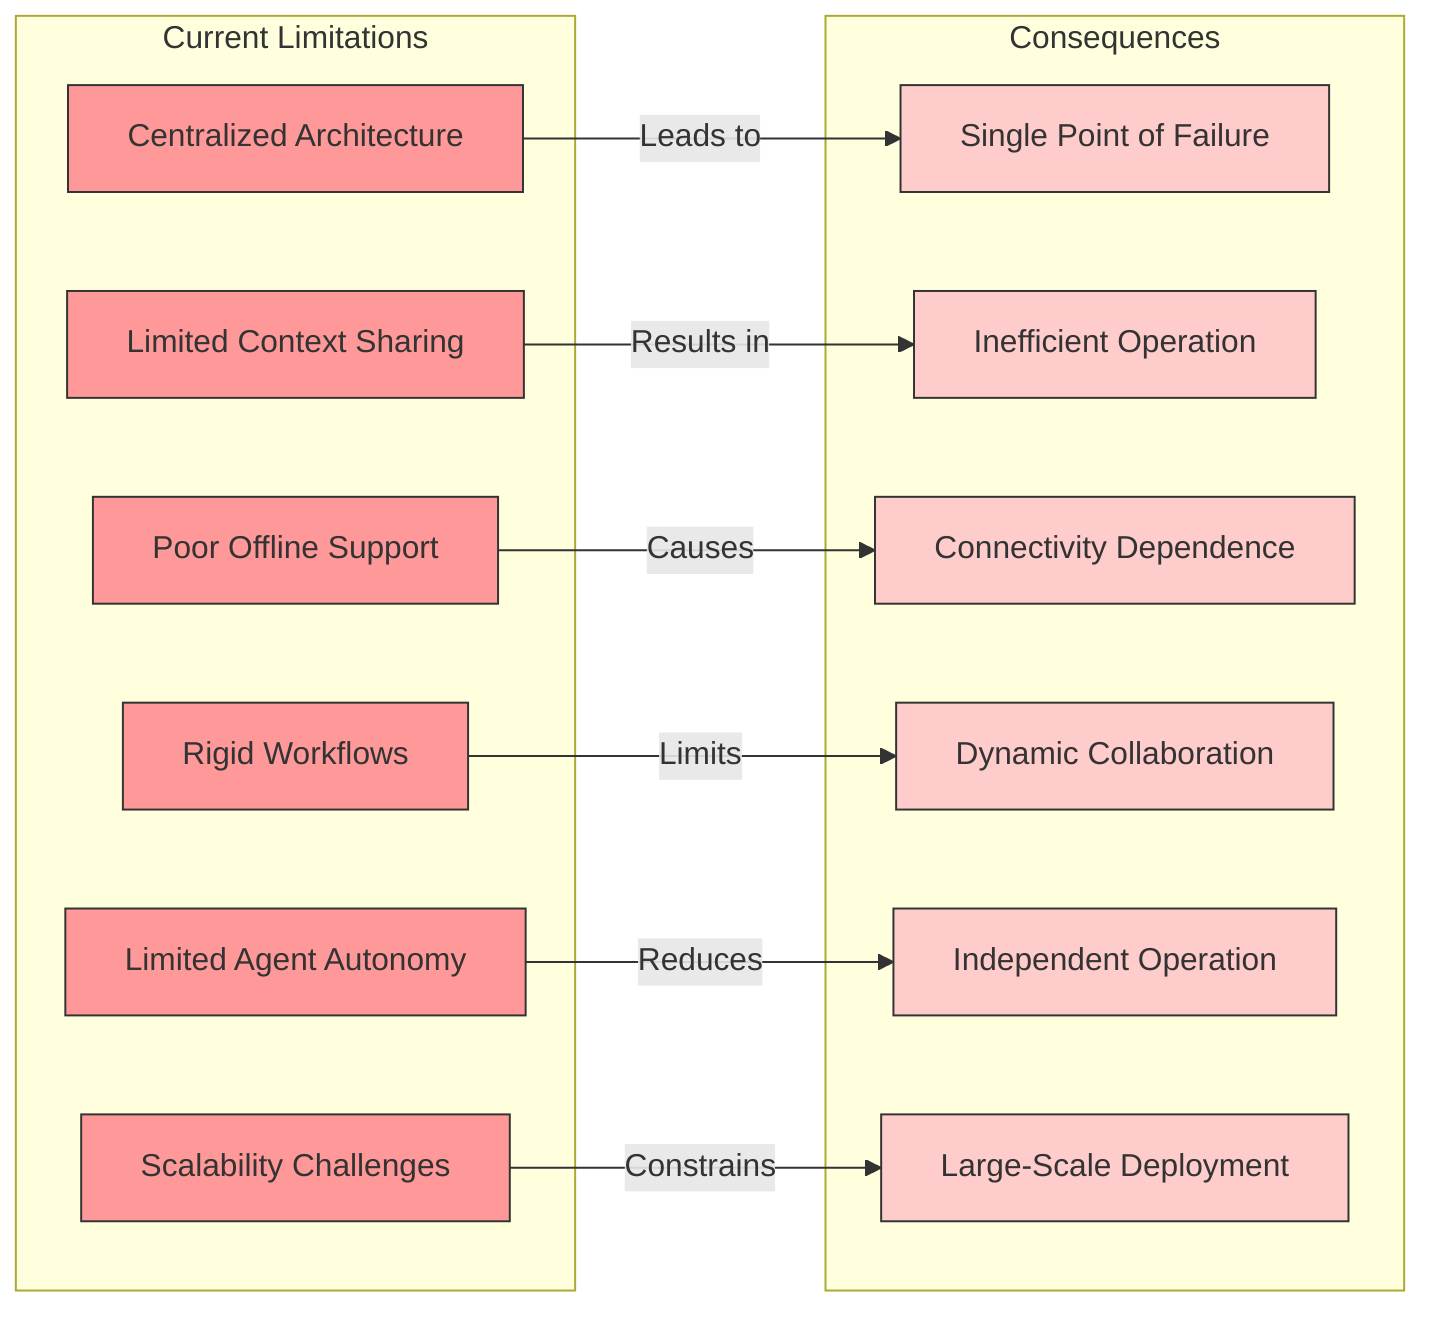 graph LR
    A[Centralized Architecture] --> |"Leads to"| B[Single Point of Failure]
    C[Limited Context Sharing] --> |"Results in"| D[Inefficient Operation]
    E[Poor Offline Support] --> |"Causes"| F[Connectivity Dependence]
    G[Rigid Workflows] --> |"Limits"| H[Dynamic Collaboration]
    I[Limited Agent Autonomy] --> |"Reduces"| J[Independent Operation]
    K[Scalability Challenges] --> |"Constrains"| L[Large-Scale Deployment]
    
    subgraph "Current Limitations"
        A
        C
        E
        G
        I
        K
    end
    
    subgraph "Consequences"
        B
        D
        F
        H
        J
        L
    end
    
    style A fill:#f99,stroke:#333,stroke-width:1px
    style B fill:#fcc,stroke:#333,stroke-width:1px
    style C fill:#f99,stroke:#333,stroke-width:1px
    style D fill:#fcc,stroke:#333,stroke-width:1px
    style E fill:#f99,stroke:#333,stroke-width:1px
    style F fill:#fcc,stroke:#333,stroke-width:1px
    style G fill:#f99,stroke:#333,stroke-width:1px
    style H fill:#fcc,stroke:#333,stroke-width:1px
    style I fill:#f99,stroke:#333,stroke-width:1px
    style J fill:#fcc,stroke:#333,stroke-width:1px
    style K fill:#f99,stroke:#333,stroke-width:1px
    style L fill:#fcc,stroke:#333,stroke-width:1px